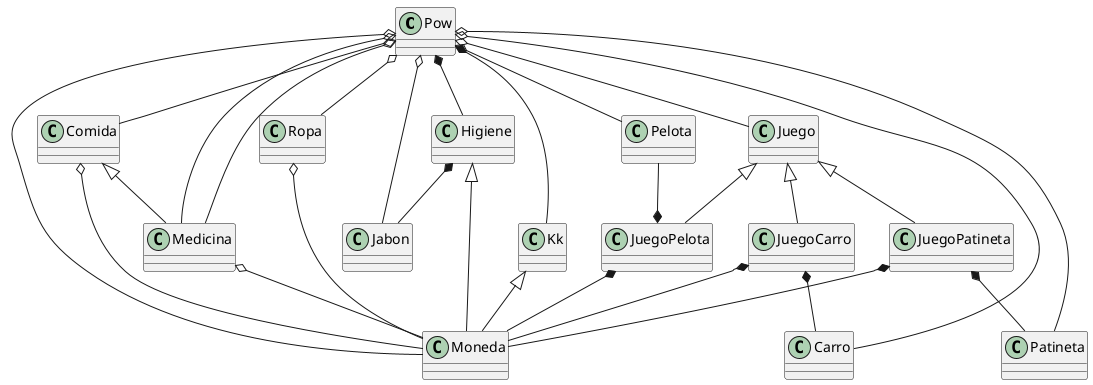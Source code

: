@startuml pow

class Pow 
class Juego
class JuegoPelota 
class Pelota
class Comida 
class Kk 
class Patineta 
class Higiene 
class Medicina
class Moneda 
class Ropa 
class Carro
class JuegoCarro
class JuegoPatineta
class Jabon

Pow o-- Juego
Juego <|-- JuegoPelota
Pelota --* JuegoPelota
Pow o-- Pelota
Pow o-- Comida
Comida <|-- Medicina
Pow o-- Ropa
Pow o-- Patineta
Pow o-- Carro
Pow o-- Medicina
Pow *-- Kk
Kk <|-- Moneda
Pow *-- Higiene
Higiene <|-- Moneda
Higiene *-- Jabon 
Pow o-- Jabon
Juego <|-- JuegoPatineta
Juego <|-- JuegoCarro
JuegoCarro *-- Carro
JuegoPatineta *-- Patineta 
Pow o-- Moneda
JuegoPelota *-- Moneda
JuegoPatineta *-- Moneda
JuegoCarro *-- Moneda
Pow o-- Medicina 
Comida o-- Moneda
Medicina o-- Moneda
Ropa o-- Moneda




@enduml